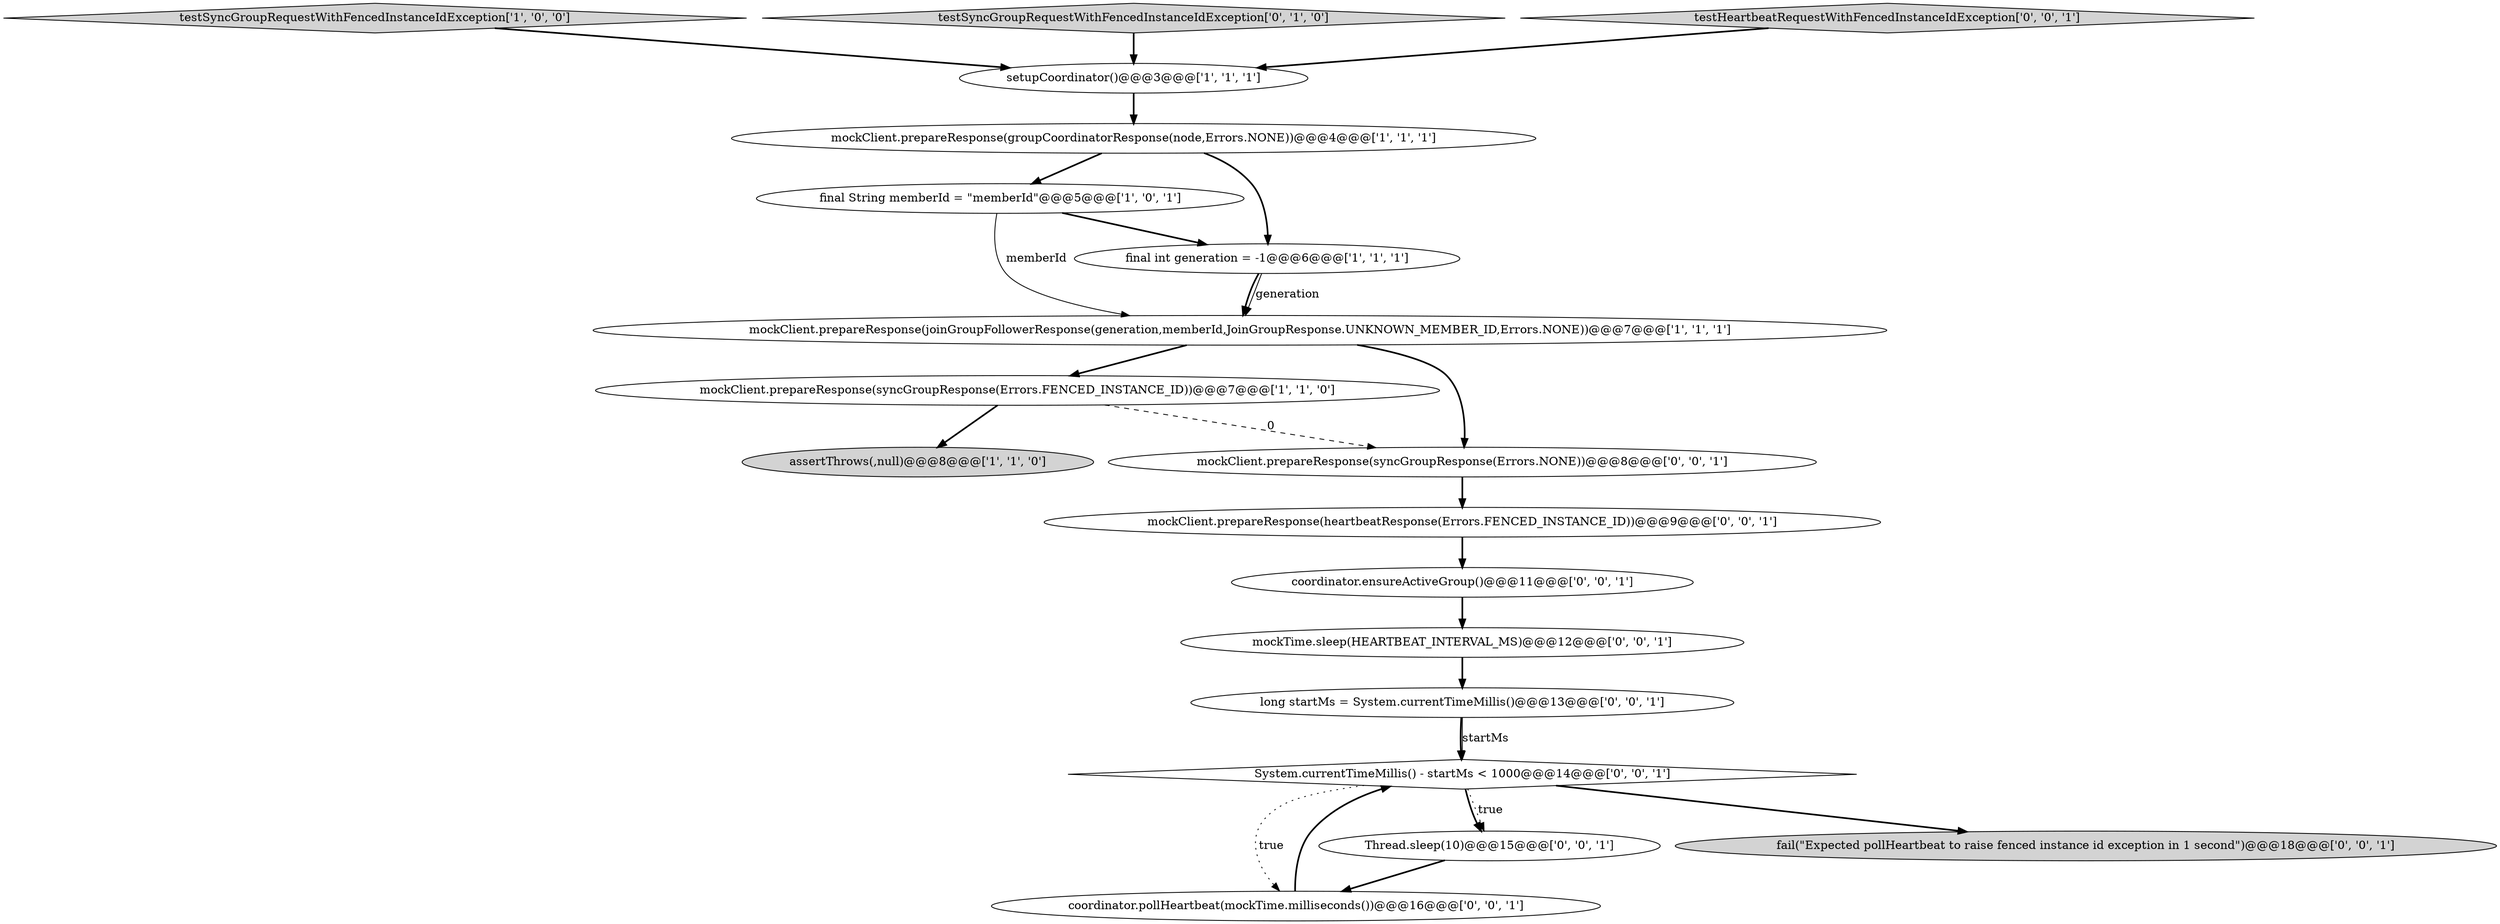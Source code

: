 digraph {
0 [style = filled, label = "mockClient.prepareResponse(groupCoordinatorResponse(node,Errors.NONE))@@@4@@@['1', '1', '1']", fillcolor = white, shape = ellipse image = "AAA0AAABBB1BBB"];
4 [style = filled, label = "setupCoordinator()@@@3@@@['1', '1', '1']", fillcolor = white, shape = ellipse image = "AAA0AAABBB1BBB"];
1 [style = filled, label = "mockClient.prepareResponse(joinGroupFollowerResponse(generation,memberId,JoinGroupResponse.UNKNOWN_MEMBER_ID,Errors.NONE))@@@7@@@['1', '1', '1']", fillcolor = white, shape = ellipse image = "AAA0AAABBB1BBB"];
11 [style = filled, label = "mockTime.sleep(HEARTBEAT_INTERVAL_MS)@@@12@@@['0', '0', '1']", fillcolor = white, shape = ellipse image = "AAA0AAABBB3BBB"];
16 [style = filled, label = "Thread.sleep(10)@@@15@@@['0', '0', '1']", fillcolor = white, shape = ellipse image = "AAA0AAABBB3BBB"];
6 [style = filled, label = "final String memberId = \"memberId\"@@@5@@@['1', '0', '1']", fillcolor = white, shape = ellipse image = "AAA0AAABBB1BBB"];
12 [style = filled, label = "coordinator.pollHeartbeat(mockTime.milliseconds())@@@16@@@['0', '0', '1']", fillcolor = white, shape = ellipse image = "AAA0AAABBB3BBB"];
7 [style = filled, label = "mockClient.prepareResponse(syncGroupResponse(Errors.FENCED_INSTANCE_ID))@@@7@@@['1', '1', '0']", fillcolor = white, shape = ellipse image = "AAA0AAABBB1BBB"];
18 [style = filled, label = "coordinator.ensureActiveGroup()@@@11@@@['0', '0', '1']", fillcolor = white, shape = ellipse image = "AAA0AAABBB3BBB"];
14 [style = filled, label = "System.currentTimeMillis() - startMs < 1000@@@14@@@['0', '0', '1']", fillcolor = white, shape = diamond image = "AAA0AAABBB3BBB"];
9 [style = filled, label = "long startMs = System.currentTimeMillis()@@@13@@@['0', '0', '1']", fillcolor = white, shape = ellipse image = "AAA0AAABBB3BBB"];
2 [style = filled, label = "testSyncGroupRequestWithFencedInstanceIdException['1', '0', '0']", fillcolor = lightgray, shape = diamond image = "AAA0AAABBB1BBB"];
8 [style = filled, label = "testSyncGroupRequestWithFencedInstanceIdException['0', '1', '0']", fillcolor = lightgray, shape = diamond image = "AAA0AAABBB2BBB"];
10 [style = filled, label = "mockClient.prepareResponse(heartbeatResponse(Errors.FENCED_INSTANCE_ID))@@@9@@@['0', '0', '1']", fillcolor = white, shape = ellipse image = "AAA0AAABBB3BBB"];
3 [style = filled, label = "assertThrows(,null)@@@8@@@['1', '1', '0']", fillcolor = lightgray, shape = ellipse image = "AAA0AAABBB1BBB"];
5 [style = filled, label = "final int generation = -1@@@6@@@['1', '1', '1']", fillcolor = white, shape = ellipse image = "AAA0AAABBB1BBB"];
13 [style = filled, label = "testHeartbeatRequestWithFencedInstanceIdException['0', '0', '1']", fillcolor = lightgray, shape = diamond image = "AAA0AAABBB3BBB"];
17 [style = filled, label = "fail(\"Expected pollHeartbeat to raise fenced instance id exception in 1 second\")@@@18@@@['0', '0', '1']", fillcolor = lightgray, shape = ellipse image = "AAA0AAABBB3BBB"];
15 [style = filled, label = "mockClient.prepareResponse(syncGroupResponse(Errors.NONE))@@@8@@@['0', '0', '1']", fillcolor = white, shape = ellipse image = "AAA0AAABBB3BBB"];
14->16 [style = bold, label=""];
10->18 [style = bold, label=""];
15->10 [style = bold, label=""];
14->12 [style = dotted, label="true"];
0->6 [style = bold, label=""];
1->15 [style = bold, label=""];
18->11 [style = bold, label=""];
14->17 [style = bold, label=""];
11->9 [style = bold, label=""];
2->4 [style = bold, label=""];
1->7 [style = bold, label=""];
7->3 [style = bold, label=""];
4->0 [style = bold, label=""];
14->16 [style = dotted, label="true"];
5->1 [style = bold, label=""];
6->5 [style = bold, label=""];
6->1 [style = solid, label="memberId"];
12->14 [style = bold, label=""];
9->14 [style = bold, label=""];
7->15 [style = dashed, label="0"];
8->4 [style = bold, label=""];
9->14 [style = solid, label="startMs"];
16->12 [style = bold, label=""];
0->5 [style = bold, label=""];
5->1 [style = solid, label="generation"];
13->4 [style = bold, label=""];
}
